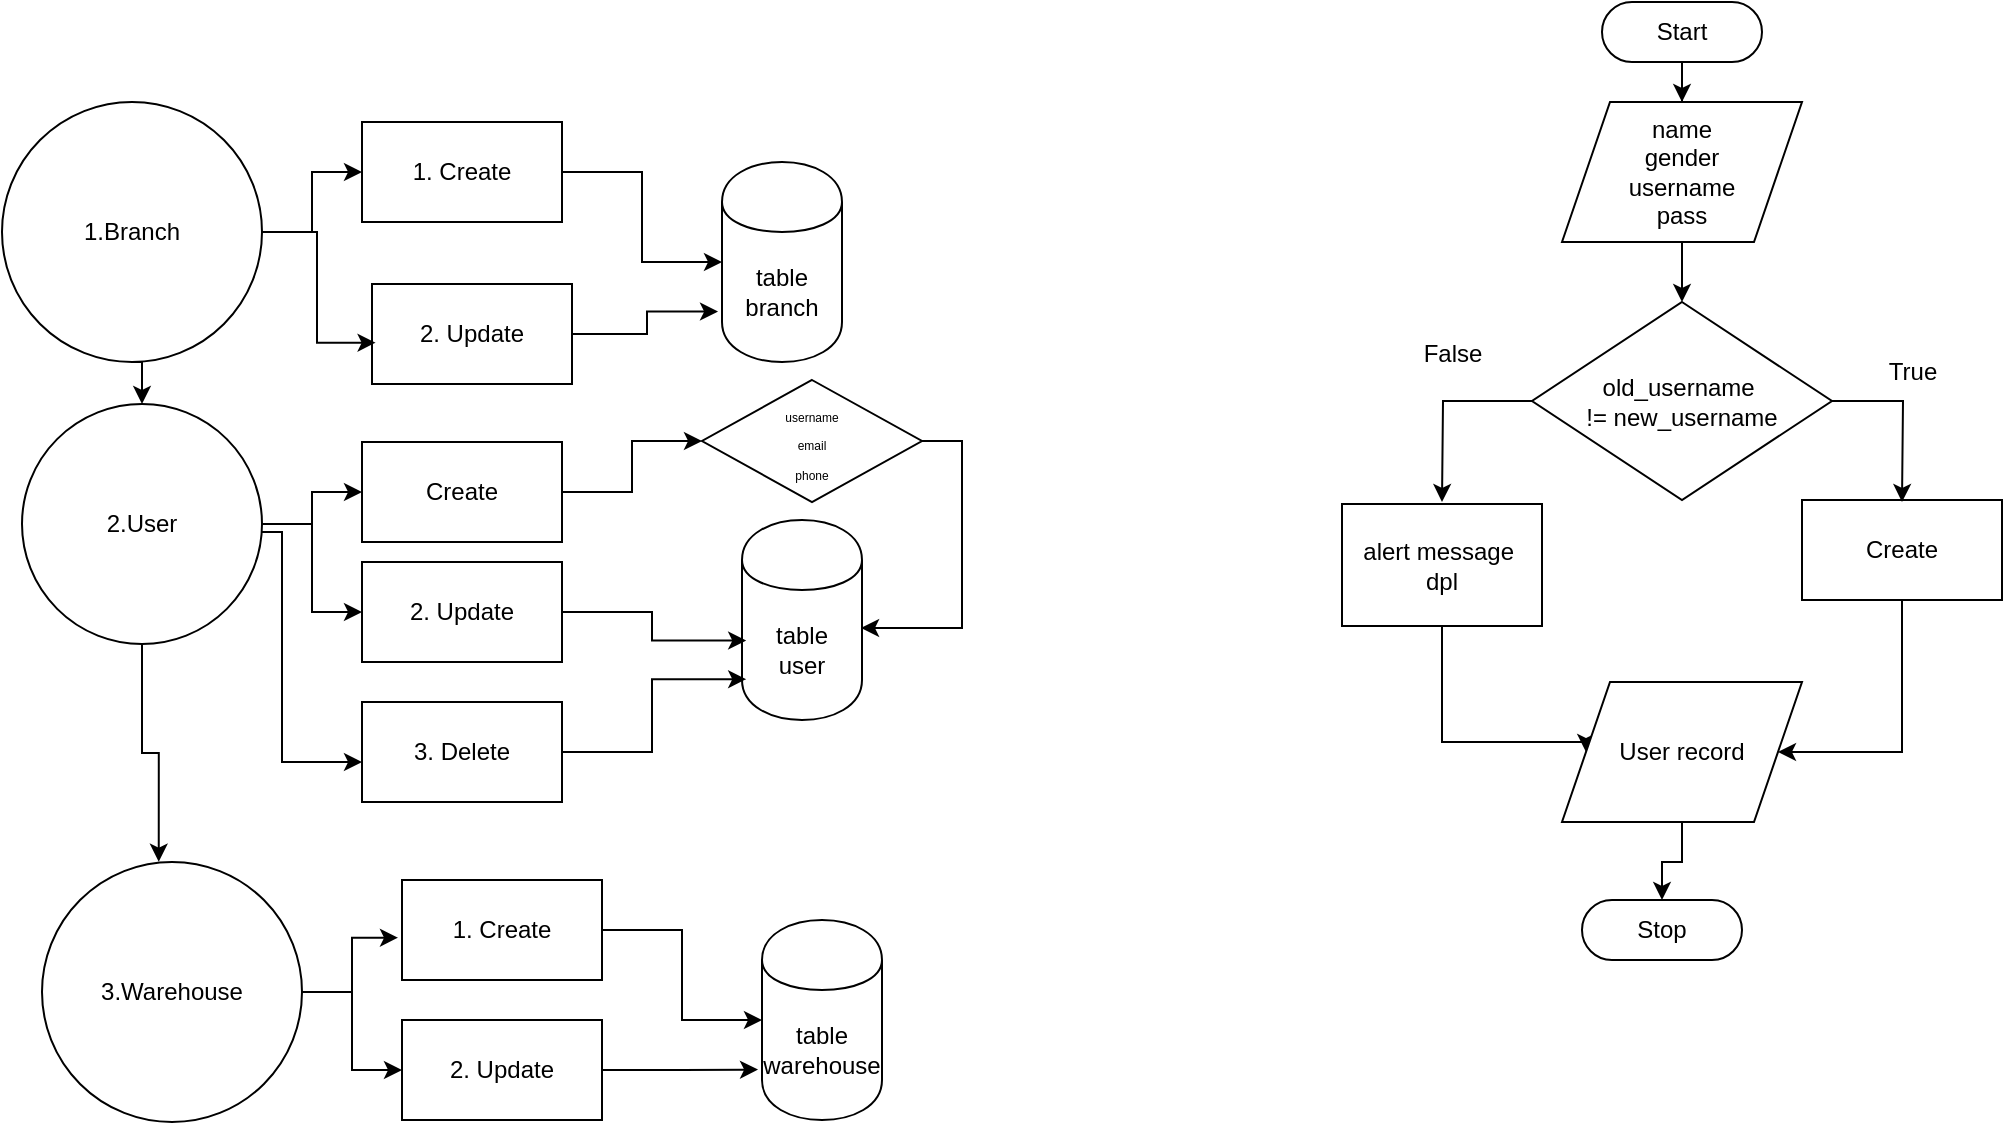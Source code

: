 <mxfile version="14.7.4" type="embed"><diagram name="Page-1" id="Xx7s8Fw7Fm7sLQ-zYCcK"><mxGraphModel dx="731" dy="658" grid="1" gridSize="10" guides="1" tooltips="1" connect="1" arrows="1" fold="1" page="1" pageScale="1" pageWidth="850" pageHeight="1100" math="0" shadow="0"><root><mxCell id="0"/><mxCell id="1" parent="0"/><mxCell id="a5JTyvkSUc_b9KrqOxhA-9" style="edgeStyle=orthogonalEdgeStyle;rounded=0;orthogonalLoop=1;jettySize=auto;html=1;" parent="1" source="S_5cmG7fAWhGw4ZSyo-F-1" target="a5JTyvkSUc_b9KrqOxhA-7" edge="1"><mxGeometry relative="1" as="geometry"/></mxCell><mxCell id="a5JTyvkSUc_b9KrqOxhA-27" style="edgeStyle=orthogonalEdgeStyle;rounded=0;orthogonalLoop=1;jettySize=auto;html=1;exitX=0.5;exitY=1;exitDx=0;exitDy=0;entryX=0.5;entryY=0;entryDx=0;entryDy=0;" parent="1" source="S_5cmG7fAWhGw4ZSyo-F-1" target="a5JTyvkSUc_b9KrqOxhA-21" edge="1"><mxGeometry relative="1" as="geometry"/></mxCell><mxCell id="S_5cmG7fAWhGw4ZSyo-F-1" value="1.Branch" style="shape=ellipse;html=1;dashed=0;whiteSpace=wrap;aspect=fixed;perimeter=ellipsePerimeter;" parent="1" vertex="1"><mxGeometry x="190" y="50" width="130" height="130" as="geometry"/></mxCell><mxCell id="a5JTyvkSUc_b9KrqOxhA-2" value="table&lt;div&gt;branch&lt;/div&gt;" style="shape=cylinder;whiteSpace=wrap;html=1;boundedLbl=1;backgroundOutline=1;" parent="1" vertex="1"><mxGeometry x="550" y="80" width="60" height="100" as="geometry"/></mxCell><mxCell id="a5JTyvkSUc_b9KrqOxhA-12" style="edgeStyle=orthogonalEdgeStyle;rounded=0;orthogonalLoop=1;jettySize=auto;html=1;entryX=0;entryY=0.5;entryDx=0;entryDy=0;" parent="1" source="a5JTyvkSUc_b9KrqOxhA-7" target="a5JTyvkSUc_b9KrqOxhA-2" edge="1"><mxGeometry relative="1" as="geometry"/></mxCell><mxCell id="a5JTyvkSUc_b9KrqOxhA-7" value="1. Create" style="html=1;dashed=0;whiteSpace=wrap;" parent="1" vertex="1"><mxGeometry x="370" y="60" width="100" height="50" as="geometry"/></mxCell><mxCell id="a5JTyvkSUc_b9KrqOxhA-8" value="2. Update" style="html=1;dashed=0;whiteSpace=wrap;" parent="1" vertex="1"><mxGeometry x="375" y="141" width="100" height="50" as="geometry"/></mxCell><mxCell id="a5JTyvkSUc_b9KrqOxhA-10" style="edgeStyle=orthogonalEdgeStyle;rounded=0;orthogonalLoop=1;jettySize=auto;html=1;entryX=0.018;entryY=0.587;entryDx=0;entryDy=0;entryPerimeter=0;" parent="1" source="S_5cmG7fAWhGw4ZSyo-F-1" target="a5JTyvkSUc_b9KrqOxhA-8" edge="1"><mxGeometry relative="1" as="geometry"/></mxCell><mxCell id="a5JTyvkSUc_b9KrqOxhA-13" style="edgeStyle=orthogonalEdgeStyle;rounded=0;orthogonalLoop=1;jettySize=auto;html=1;entryX=-0.033;entryY=0.748;entryDx=0;entryDy=0;entryPerimeter=0;" parent="1" source="a5JTyvkSUc_b9KrqOxhA-8" target="a5JTyvkSUc_b9KrqOxhA-2" edge="1"><mxGeometry relative="1" as="geometry"/></mxCell><mxCell id="a5JTyvkSUc_b9KrqOxhA-15" value="table&lt;div&gt;user&lt;/div&gt;" style="shape=cylinder;whiteSpace=wrap;html=1;boundedLbl=1;backgroundOutline=1;" parent="1" vertex="1"><mxGeometry x="560" y="259" width="60" height="100" as="geometry"/></mxCell><mxCell id="a5JTyvkSUc_b9KrqOxhA-72" style="edgeStyle=orthogonalEdgeStyle;rounded=0;orthogonalLoop=1;jettySize=auto;html=1;entryX=1;entryY=0.5;entryDx=0;entryDy=0;" parent="1" source="a5JTyvkSUc_b9KrqOxhA-17" target="a5JTyvkSUc_b9KrqOxhA-70" edge="1"><mxGeometry relative="1" as="geometry"><Array as="points"><mxPoint x="1140" y="375"/></Array></mxGeometry></mxCell><mxCell id="a5JTyvkSUc_b9KrqOxhA-17" value="Create" style="html=1;dashed=0;whiteSpace=wrap;" parent="1" vertex="1"><mxGeometry x="1090" y="249" width="100" height="50" as="geometry"/></mxCell><mxCell id="a5JTyvkSUc_b9KrqOxhA-18" value="2. Update" style="html=1;dashed=0;whiteSpace=wrap;" parent="1" vertex="1"><mxGeometry x="370" y="280" width="100" height="50" as="geometry"/></mxCell><mxCell id="a5JTyvkSUc_b9KrqOxhA-25" style="edgeStyle=orthogonalEdgeStyle;rounded=0;orthogonalLoop=1;jettySize=auto;html=1;" parent="1" source="a5JTyvkSUc_b9KrqOxhA-21" target="a5JTyvkSUc_b9KrqOxhA-18" edge="1"><mxGeometry relative="1" as="geometry"/></mxCell><mxCell id="a5JTyvkSUc_b9KrqOxhA-57" style="edgeStyle=orthogonalEdgeStyle;rounded=0;orthogonalLoop=1;jettySize=auto;html=1;entryX=0;entryY=0.5;entryDx=0;entryDy=0;" parent="1" source="a5JTyvkSUc_b9KrqOxhA-21" target="a5JTyvkSUc_b9KrqOxhA-56" edge="1"><mxGeometry relative="1" as="geometry"/></mxCell><mxCell id="a5JTyvkSUc_b9KrqOxhA-21" value="2.User" style="shape=ellipse;html=1;dashed=0;whiteSpace=wrap;aspect=fixed;perimeter=ellipsePerimeter;" parent="1" vertex="1"><mxGeometry x="200" y="201" width="120" height="120" as="geometry"/></mxCell><mxCell id="a5JTyvkSUc_b9KrqOxhA-22" value="3. Delete" style="html=1;dashed=0;whiteSpace=wrap;" parent="1" vertex="1"><mxGeometry x="370" y="350" width="100" height="50" as="geometry"/></mxCell><mxCell id="a5JTyvkSUc_b9KrqOxhA-26" style="edgeStyle=orthogonalEdgeStyle;rounded=0;orthogonalLoop=1;jettySize=auto;html=1;entryX=0;entryY=0.6;entryDx=0;entryDy=0;entryPerimeter=0;" parent="1" source="a5JTyvkSUc_b9KrqOxhA-21" target="a5JTyvkSUc_b9KrqOxhA-22" edge="1"><mxGeometry relative="1" as="geometry"><Array as="points"><mxPoint x="330" y="265"/><mxPoint x="330" y="380"/></Array></mxGeometry></mxCell><mxCell id="a5JTyvkSUc_b9KrqOxhA-28" value="table&lt;div&gt;warehouse&lt;/div&gt;" style="shape=cylinder;whiteSpace=wrap;html=1;boundedLbl=1;backgroundOutline=1;" parent="1" vertex="1"><mxGeometry x="570" y="459" width="60" height="100" as="geometry"/></mxCell><mxCell id="a5JTyvkSUc_b9KrqOxhA-29" style="edgeStyle=orthogonalEdgeStyle;rounded=0;orthogonalLoop=1;jettySize=auto;html=1;entryX=0;entryY=0.5;entryDx=0;entryDy=0;" parent="1" source="a5JTyvkSUc_b9KrqOxhA-30" target="a5JTyvkSUc_b9KrqOxhA-28" edge="1"><mxGeometry relative="1" as="geometry"/></mxCell><mxCell id="a5JTyvkSUc_b9KrqOxhA-30" value="1. Create" style="html=1;dashed=0;whiteSpace=wrap;" parent="1" vertex="1"><mxGeometry x="390" y="439" width="100" height="50" as="geometry"/></mxCell><mxCell id="a5JTyvkSUc_b9KrqOxhA-31" value="2. Update" style="html=1;dashed=0;whiteSpace=wrap;" parent="1" vertex="1"><mxGeometry x="390" y="509" width="100" height="50" as="geometry"/></mxCell><mxCell id="a5JTyvkSUc_b9KrqOxhA-32" style="edgeStyle=orthogonalEdgeStyle;rounded=0;orthogonalLoop=1;jettySize=auto;html=1;entryX=-0.033;entryY=0.748;entryDx=0;entryDy=0;entryPerimeter=0;" parent="1" source="a5JTyvkSUc_b9KrqOxhA-31" target="a5JTyvkSUc_b9KrqOxhA-28" edge="1"><mxGeometry relative="1" as="geometry"/></mxCell><mxCell id="a5JTyvkSUc_b9KrqOxhA-33" style="edgeStyle=orthogonalEdgeStyle;rounded=0;orthogonalLoop=1;jettySize=auto;html=1;" parent="1" source="a5JTyvkSUc_b9KrqOxhA-34" target="a5JTyvkSUc_b9KrqOxhA-31" edge="1"><mxGeometry relative="1" as="geometry"/></mxCell><mxCell id="a5JTyvkSUc_b9KrqOxhA-34" value="3.Warehouse" style="shape=ellipse;html=1;dashed=0;whiteSpace=wrap;aspect=fixed;perimeter=ellipsePerimeter;" parent="1" vertex="1"><mxGeometry x="210" y="430" width="130" height="130" as="geometry"/></mxCell><mxCell id="a5JTyvkSUc_b9KrqOxhA-37" style="edgeStyle=orthogonalEdgeStyle;rounded=0;orthogonalLoop=1;jettySize=auto;html=1;entryX=-0.02;entryY=0.577;entryDx=0;entryDy=0;entryPerimeter=0;" parent="1" source="a5JTyvkSUc_b9KrqOxhA-34" target="a5JTyvkSUc_b9KrqOxhA-30" edge="1"><mxGeometry relative="1" as="geometry"/></mxCell><mxCell id="a5JTyvkSUc_b9KrqOxhA-40" style="edgeStyle=orthogonalEdgeStyle;rounded=0;orthogonalLoop=1;jettySize=auto;html=1;entryX=0.449;entryY=-0.001;entryDx=0;entryDy=0;entryPerimeter=0;" parent="1" source="a5JTyvkSUc_b9KrqOxhA-21" target="a5JTyvkSUc_b9KrqOxhA-34" edge="1"><mxGeometry relative="1" as="geometry"/></mxCell><mxCell id="a5JTyvkSUc_b9KrqOxhA-54" style="edgeStyle=orthogonalEdgeStyle;rounded=0;orthogonalLoop=1;jettySize=auto;html=1;entryX=0.5;entryY=0;entryDx=0;entryDy=0;" parent="1" source="a5JTyvkSUc_b9KrqOxhA-41" target="a5JTyvkSUc_b9KrqOxhA-42" edge="1"><mxGeometry relative="1" as="geometry"/></mxCell><mxCell id="a5JTyvkSUc_b9KrqOxhA-41" value="name&lt;div&gt;gender&lt;/div&gt;&lt;div&gt;username&lt;/div&gt;&lt;div&gt;pass&lt;/div&gt;" style="shape=parallelogram;perimeter=parallelogramPerimeter;whiteSpace=wrap;html=1;dashed=0;" parent="1" vertex="1"><mxGeometry x="970" y="50" width="120" height="70" as="geometry"/></mxCell><mxCell id="a5JTyvkSUc_b9KrqOxhA-44" style="edgeStyle=orthogonalEdgeStyle;rounded=0;orthogonalLoop=1;jettySize=auto;html=1;" parent="1" source="a5JTyvkSUc_b9KrqOxhA-42" edge="1"><mxGeometry relative="1" as="geometry"><mxPoint x="1140.0" y="250.0" as="targetPoint"/></mxGeometry></mxCell><mxCell id="a5JTyvkSUc_b9KrqOxhA-49" style="edgeStyle=orthogonalEdgeStyle;rounded=0;orthogonalLoop=1;jettySize=auto;html=1;" parent="1" source="a5JTyvkSUc_b9KrqOxhA-42" edge="1"><mxGeometry relative="1" as="geometry"><mxPoint x="910.0" y="250.0" as="targetPoint"/></mxGeometry></mxCell><mxCell id="a5JTyvkSUc_b9KrqOxhA-42" value="old_username&amp;nbsp;&lt;div&gt;!= new_username&lt;/div&gt;" style="shape=rhombus;html=1;dashed=0;whiteSpace=wrap;perimeter=rhombusPerimeter;" parent="1" vertex="1"><mxGeometry x="955" y="150" width="150" height="99" as="geometry"/></mxCell><mxCell id="a5JTyvkSUc_b9KrqOxhA-53" style="edgeStyle=orthogonalEdgeStyle;rounded=0;orthogonalLoop=1;jettySize=auto;html=1;entryX=0.5;entryY=0;entryDx=0;entryDy=0;" parent="1" source="a5JTyvkSUc_b9KrqOxhA-43" target="a5JTyvkSUc_b9KrqOxhA-41" edge="1"><mxGeometry relative="1" as="geometry"/></mxCell><mxCell id="a5JTyvkSUc_b9KrqOxhA-43" value="Start" style="html=1;dashed=0;whiteSpace=wrap;shape=mxgraph.dfd.start" parent="1" vertex="1"><mxGeometry x="990" width="80" height="30" as="geometry"/></mxCell><mxCell id="a5JTyvkSUc_b9KrqOxhA-45" value="True" style="text;html=1;align=center;verticalAlign=middle;resizable=0;points=[];autosize=1;strokeColor=none;fillColor=none;" parent="1" vertex="1"><mxGeometry x="1120" y="170" width="50" height="30" as="geometry"/></mxCell><mxCell id="a5JTyvkSUc_b9KrqOxhA-73" style="edgeStyle=orthogonalEdgeStyle;rounded=0;orthogonalLoop=1;jettySize=auto;html=1;entryX=0;entryY=0.5;entryDx=0;entryDy=0;" parent="1" source="a5JTyvkSUc_b9KrqOxhA-46" target="a5JTyvkSUc_b9KrqOxhA-70" edge="1"><mxGeometry relative="1" as="geometry"><Array as="points"><mxPoint x="910" y="370"/><mxPoint x="982" y="370"/></Array></mxGeometry></mxCell><mxCell id="a5JTyvkSUc_b9KrqOxhA-46" value="alert message&amp;nbsp;&lt;div&gt;dpl&lt;/div&gt;" style="html=1;dashed=0;whiteSpace=wrap;" parent="1" vertex="1"><mxGeometry x="860" y="251" width="100" height="61" as="geometry"/></mxCell><mxCell id="a5JTyvkSUc_b9KrqOxhA-48" value="False" style="text;html=1;align=center;verticalAlign=middle;resizable=0;points=[];autosize=1;strokeColor=none;fillColor=none;" parent="1" vertex="1"><mxGeometry x="890" y="161" width="50" height="30" as="geometry"/></mxCell><mxCell id="a5JTyvkSUc_b9KrqOxhA-68" style="edgeStyle=orthogonalEdgeStyle;rounded=0;orthogonalLoop=1;jettySize=auto;html=1;entryX=0;entryY=0.5;entryDx=0;entryDy=0;" parent="1" source="a5JTyvkSUc_b9KrqOxhA-56" target="a5JTyvkSUc_b9KrqOxhA-67" edge="1"><mxGeometry relative="1" as="geometry"/></mxCell><mxCell id="a5JTyvkSUc_b9KrqOxhA-56" value="Create" style="html=1;dashed=0;whiteSpace=wrap;" parent="1" vertex="1"><mxGeometry x="370" y="220" width="100" height="50" as="geometry"/></mxCell><mxCell id="a5JTyvkSUc_b9KrqOxhA-59" style="edgeStyle=orthogonalEdgeStyle;rounded=0;orthogonalLoop=1;jettySize=auto;html=1;entryX=0.035;entryY=0.603;entryDx=0;entryDy=0;entryPerimeter=0;" parent="1" source="a5JTyvkSUc_b9KrqOxhA-18" target="a5JTyvkSUc_b9KrqOxhA-15" edge="1"><mxGeometry relative="1" as="geometry"/></mxCell><mxCell id="a5JTyvkSUc_b9KrqOxhA-60" style="edgeStyle=orthogonalEdgeStyle;rounded=0;orthogonalLoop=1;jettySize=auto;html=1;entryX=0.035;entryY=0.796;entryDx=0;entryDy=0;entryPerimeter=0;" parent="1" source="a5JTyvkSUc_b9KrqOxhA-22" target="a5JTyvkSUc_b9KrqOxhA-15" edge="1"><mxGeometry relative="1" as="geometry"/></mxCell><mxCell id="a5JTyvkSUc_b9KrqOxhA-67" value="&lt;span style=&quot;text-wrap: nowrap;&quot;&gt;&lt;font style=&quot;font-size: 6px;&quot;&gt;username&lt;/font&gt;&lt;/span&gt;&lt;div&gt;&lt;font style=&quot;font-size: 6px;&quot;&gt;&lt;span style=&quot;text-wrap: nowrap;&quot;&gt;email&lt;/span&gt;&lt;span style=&quot;text-wrap: nowrap;&quot;&gt;&lt;br&gt;&lt;/span&gt;&lt;/font&gt;&lt;/div&gt;&lt;div&gt;&lt;span style=&quot;text-wrap: nowrap;&quot;&gt;&lt;font style=&quot;font-size: 6px;&quot;&gt;phone&lt;/font&gt;&lt;/span&gt;&lt;span style=&quot;text-wrap: nowrap;&quot;&gt;&lt;br&gt;&lt;/span&gt;&lt;/div&gt;" style="shape=rhombus;html=1;dashed=0;whiteSpace=wrap;perimeter=rhombusPerimeter;" parent="1" vertex="1"><mxGeometry x="540" y="189" width="110" height="61" as="geometry"/></mxCell><mxCell id="a5JTyvkSUc_b9KrqOxhA-69" style="edgeStyle=orthogonalEdgeStyle;rounded=0;orthogonalLoop=1;jettySize=auto;html=1;entryX=0.992;entryY=0.54;entryDx=0;entryDy=0;entryPerimeter=0;exitX=1;exitY=0.5;exitDx=0;exitDy=0;" parent="1" source="a5JTyvkSUc_b9KrqOxhA-67" target="a5JTyvkSUc_b9KrqOxhA-15" edge="1"><mxGeometry relative="1" as="geometry"/></mxCell><mxCell id="a5JTyvkSUc_b9KrqOxhA-75" style="edgeStyle=orthogonalEdgeStyle;rounded=0;orthogonalLoop=1;jettySize=auto;html=1;" parent="1" source="a5JTyvkSUc_b9KrqOxhA-70" target="a5JTyvkSUc_b9KrqOxhA-74" edge="1"><mxGeometry relative="1" as="geometry"/></mxCell><mxCell id="a5JTyvkSUc_b9KrqOxhA-70" value="User record" style="shape=parallelogram;perimeter=parallelogramPerimeter;whiteSpace=wrap;html=1;dashed=0;" parent="1" vertex="1"><mxGeometry x="970" y="340" width="120" height="70" as="geometry"/></mxCell><mxCell id="a5JTyvkSUc_b9KrqOxhA-74" value="Stop" style="html=1;dashed=0;whiteSpace=wrap;shape=mxgraph.dfd.start" parent="1" vertex="1"><mxGeometry x="980" y="449" width="80" height="30" as="geometry"/></mxCell></root></mxGraphModel></diagram></mxfile>